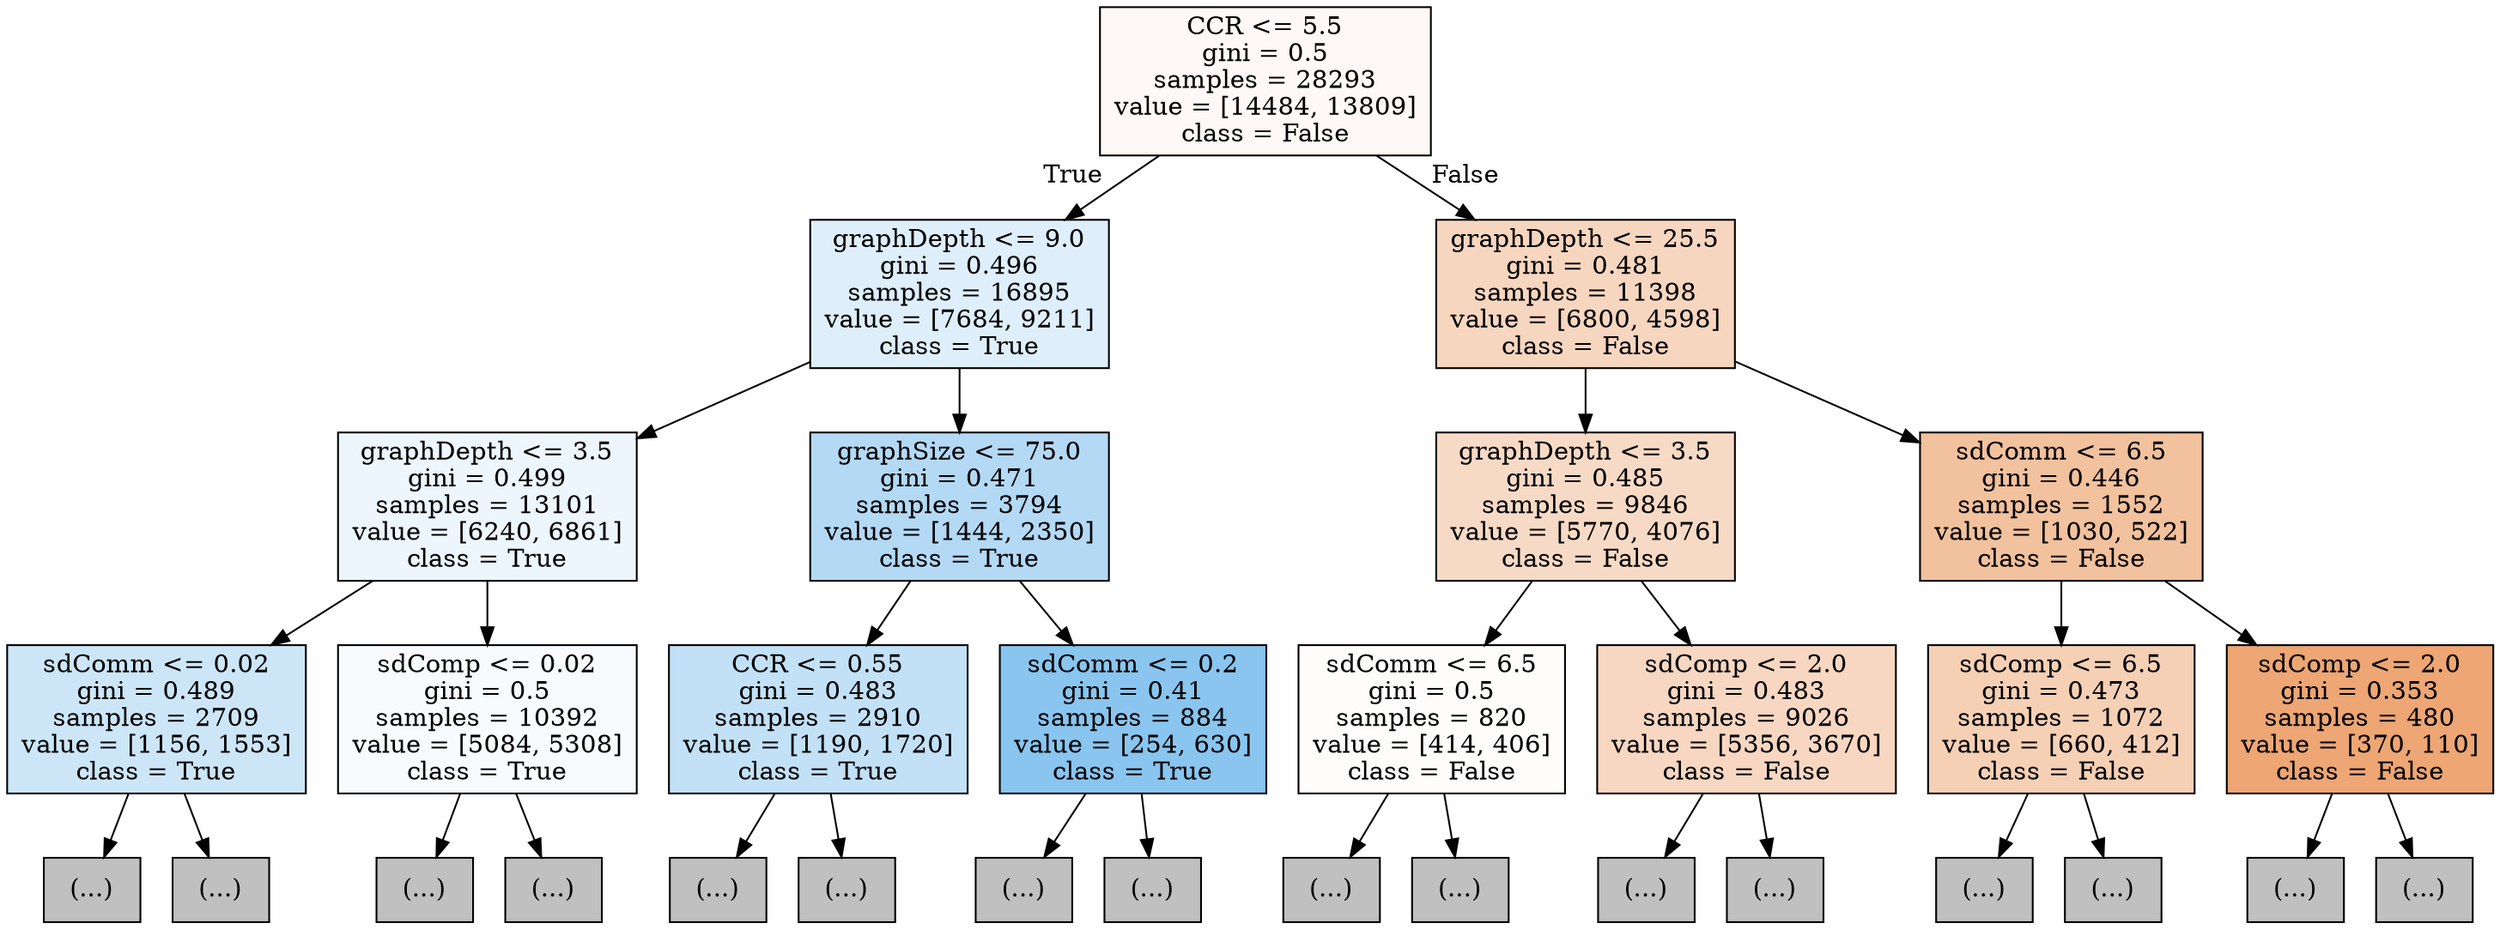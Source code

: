 digraph Tree {
node [shape=box, style="filled", color="black"] ;
0 [label="CCR <= 5.5\ngini = 0.5\nsamples = 28293\nvalue = [14484, 13809]\nclass = False", fillcolor="#fef9f6"] ;
1 [label="graphDepth <= 9.0\ngini = 0.496\nsamples = 16895\nvalue = [7684, 9211]\nclass = True", fillcolor="#deeffb"] ;
0 -> 1 [labeldistance=2.5, labelangle=45, headlabel="True"] ;
2 [label="graphDepth <= 3.5\ngini = 0.499\nsamples = 13101\nvalue = [6240, 6861]\nclass = True", fillcolor="#edf6fd"] ;
1 -> 2 ;
3 [label="sdComm <= 0.02\ngini = 0.489\nsamples = 2709\nvalue = [1156, 1553]\nclass = True", fillcolor="#cce6f8"] ;
2 -> 3 ;
4 [label="(...)", fillcolor="#C0C0C0"] ;
3 -> 4 ;
15 [label="(...)", fillcolor="#C0C0C0"] ;
3 -> 15 ;
68 [label="sdComp <= 0.02\ngini = 0.5\nsamples = 10392\nvalue = [5084, 5308]\nclass = True", fillcolor="#f7fbfe"] ;
2 -> 68 ;
69 [label="(...)", fillcolor="#C0C0C0"] ;
68 -> 69 ;
102 [label="(...)", fillcolor="#C0C0C0"] ;
68 -> 102 ;
247 [label="graphSize <= 75.0\ngini = 0.471\nsamples = 3794\nvalue = [1444, 2350]\nclass = True", fillcolor="#b3d9f5"] ;
1 -> 247 ;
248 [label="CCR <= 0.55\ngini = 0.483\nsamples = 2910\nvalue = [1190, 1720]\nclass = True", fillcolor="#c2e1f7"] ;
247 -> 248 ;
249 [label="(...)", fillcolor="#C0C0C0"] ;
248 -> 249 ;
308 [label="(...)", fillcolor="#C0C0C0"] ;
248 -> 308 ;
369 [label="sdComm <= 0.2\ngini = 0.41\nsamples = 884\nvalue = [254, 630]\nclass = True", fillcolor="#89c5ef"] ;
247 -> 369 ;
370 [label="(...)", fillcolor="#C0C0C0"] ;
369 -> 370 ;
417 [label="(...)", fillcolor="#C0C0C0"] ;
369 -> 417 ;
454 [label="graphDepth <= 25.5\ngini = 0.481\nsamples = 11398\nvalue = [6800, 4598]\nclass = False", fillcolor="#f7d6bf"] ;
0 -> 454 [labeldistance=2.5, labelangle=-45, headlabel="False"] ;
455 [label="graphDepth <= 3.5\ngini = 0.485\nsamples = 9846\nvalue = [5770, 4076]\nclass = False", fillcolor="#f7dac5"] ;
454 -> 455 ;
456 [label="sdComm <= 6.5\ngini = 0.5\nsamples = 820\nvalue = [414, 406]\nclass = False", fillcolor="#fefdfb"] ;
455 -> 456 ;
457 [label="(...)", fillcolor="#C0C0C0"] ;
456 -> 457 ;
478 [label="(...)", fillcolor="#C0C0C0"] ;
456 -> 478 ;
489 [label="sdComp <= 2.0\ngini = 0.483\nsamples = 9026\nvalue = [5356, 3670]\nclass = False", fillcolor="#f7d7c1"] ;
455 -> 489 ;
490 [label="(...)", fillcolor="#C0C0C0"] ;
489 -> 490 ;
559 [label="(...)", fillcolor="#C0C0C0"] ;
489 -> 559 ;
696 [label="sdComm <= 6.5\ngini = 0.446\nsamples = 1552\nvalue = [1030, 522]\nclass = False", fillcolor="#f2c19d"] ;
454 -> 696 ;
697 [label="sdComp <= 6.5\ngini = 0.473\nsamples = 1072\nvalue = [660, 412]\nclass = False", fillcolor="#f5d0b5"] ;
696 -> 697 ;
698 [label="(...)", fillcolor="#C0C0C0"] ;
697 -> 698 ;
713 [label="(...)", fillcolor="#C0C0C0"] ;
697 -> 713 ;
720 [label="sdComp <= 2.0\ngini = 0.353\nsamples = 480\nvalue = [370, 110]\nclass = False", fillcolor="#eda674"] ;
696 -> 720 ;
721 [label="(...)", fillcolor="#C0C0C0"] ;
720 -> 721 ;
724 [label="(...)", fillcolor="#C0C0C0"] ;
720 -> 724 ;
}